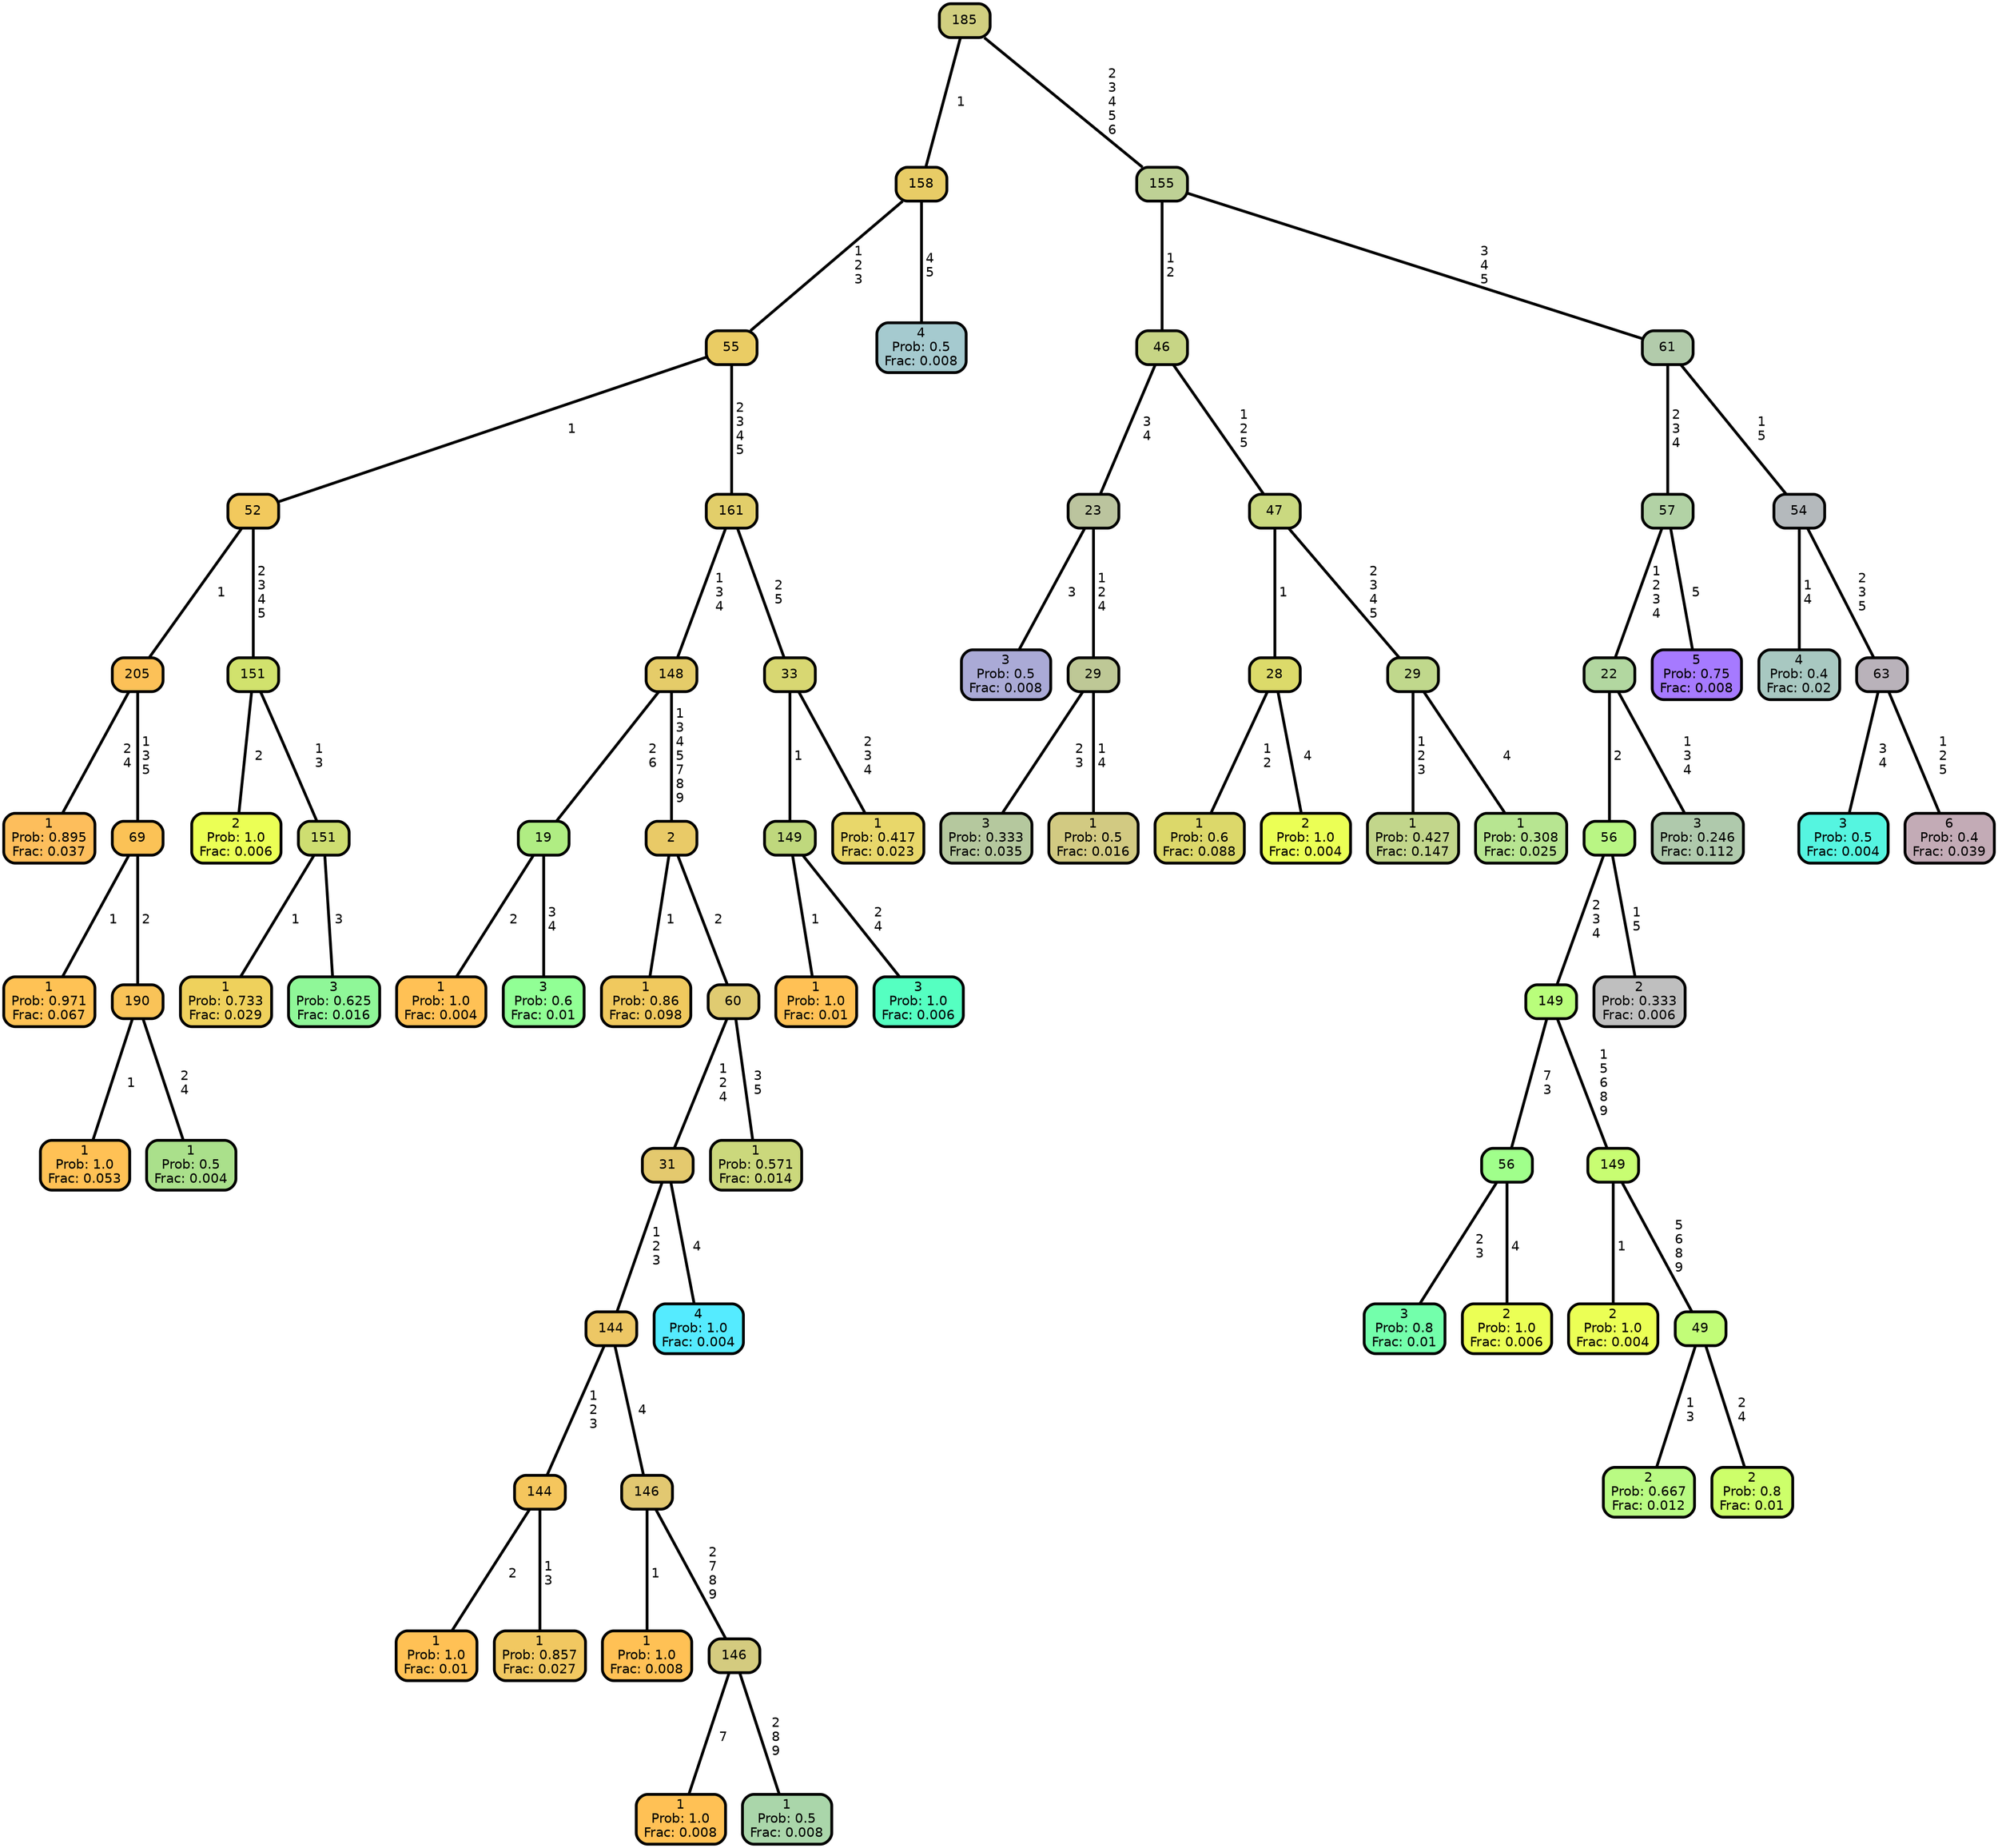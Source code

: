 graph Tree {
node [shape=box, style="filled, rounded",color="black",penwidth="3",fontcolor="black",                 fontname=helvetica] ;
graph [ranksep="0 equally", splines=straight,                 bgcolor=transparent, dpi=200] ;
edge [fontname=helvetica, color=black] ;
0 [label="1
Prob: 0.895
Frac: 0.037", fillcolor="#fdbe5c"] ;
1 [label="205", fillcolor="#fcc158"] ;
2 [label="1
Prob: 0.971
Frac: 0.067", fillcolor="#fec255"] ;
3 [label="69", fillcolor="#fbc256"] ;
4 [label="1
Prob: 1.0
Frac: 0.053", fillcolor="#ffc155"] ;
5 [label="190", fillcolor="#f9c358"] ;
6 [label="1
Prob: 0.5
Frac: 0.004", fillcolor="#aae08b"] ;
7 [label="52", fillcolor="#f2c95d"] ;
8 [label="2
Prob: 1.0
Frac: 0.006", fillcolor="#ebff55"] ;
9 [label="151", fillcolor="#d1e26d"] ;
10 [label="1
Prob: 0.733
Frac: 0.029", fillcolor="#efd15c"] ;
11 [label="151", fillcolor="#cede71"] ;
12 [label="3
Prob: 0.625
Frac: 0.016", fillcolor="#8ff798"] ;
13 [label="55", fillcolor="#eacc64"] ;
14 [label="1
Prob: 1.0
Frac: 0.004", fillcolor="#ffc155"] ;
15 [label="19", fillcolor="#b0ed83"] ;
16 [label="3
Prob: 0.6
Frac: 0.01", fillcolor="#91ff95"] ;
17 [label="148", fillcolor="#e5cc69"] ;
18 [label="1
Prob: 0.86
Frac: 0.098", fillcolor="#f0c95e"] ;
19 [label="2", fillcolor="#e9ca67"] ;
20 [label="1
Prob: 1.0
Frac: 0.01", fillcolor="#ffc155"] ;
21 [label="144", fillcolor="#f5c65d"] ;
22 [label="1
Prob: 0.857
Frac: 0.027", fillcolor="#f1c861"] ;
23 [label="144", fillcolor="#edc765"] ;
24 [label="1
Prob: 1.0
Frac: 0.008", fillcolor="#ffc155"] ;
25 [label="146", fillcolor="#e2c871"] ;
26 [label="1
Prob: 1.0
Frac: 0.008", fillcolor="#ffc155"] ;
27 [label="146", fillcolor="#d4cb7f"] ;
28 [label="1
Prob: 0.5
Frac: 0.008", fillcolor="#aad6aa"] ;
29 [label="31", fillcolor="#e4c96e"] ;
30 [label="4
Prob: 1.0
Frac: 0.004", fillcolor="#55ebff"] ;
31 [label="60", fillcolor="#e0cb71"] ;
32 [label="1
Prob: 0.571
Frac: 0.014", fillcolor="#cbd87c"] ;
33 [label="161", fillcolor="#e2ce6a"] ;
34 [label="1
Prob: 1.0
Frac: 0.01", fillcolor="#ffc155"] ;
35 [label="149", fillcolor="#bfd87d"] ;
36 [label="3
Prob: 1.0
Frac: 0.006", fillcolor="#55ffc1"] ;
37 [label="33", fillcolor="#d8d772"] ;
38 [label="1
Prob: 0.417
Frac: 0.023", fillcolor="#e8d76a"] ;
39 [label="158", fillcolor="#e8cc66"] ;
40 [label="4
Prob: 0.5
Frac: 0.008", fillcolor="#a5cacf"] ;
41 [label="185", fillcolor="#d1cf80"] ;
42 [label="3
Prob: 0.5
Frac: 0.008", fillcolor="#aaaad6"] ;
43 [label="23", fillcolor="#bbc49e"] ;
44 [label="3
Prob: 0.333
Frac: 0.035", fillcolor="#b5c89e"] ;
45 [label="29", fillcolor="#bec896"] ;
46 [label="1
Prob: 0.5
Frac: 0.016", fillcolor="#d2ca82"] ;
47 [label="46", fillcolor="#c7d585"] ;
48 [label="1
Prob: 0.6
Frac: 0.088", fillcolor="#dcd86a"] ;
49 [label="28", fillcolor="#dcda6a"] ;
50 [label="2
Prob: 1.0
Frac: 0.004", fillcolor="#ebff55"] ;
51 [label="47", fillcolor="#cad980"] ;
52 [label="1
Prob: 0.427
Frac: 0.147", fillcolor="#c2d68b"] ;
53 [label="29", fillcolor="#c0d88c"] ;
54 [label="1
Prob: 0.308
Frac: 0.025", fillcolor="#b7e591"] ;
55 [label="155", fillcolor="#bed195"] ;
56 [label="3
Prob: 0.8
Frac: 0.01", fillcolor="#73ffab"] ;
57 [label="56", fillcolor="#a0ff8b"] ;
58 [label="2
Prob: 1.0
Frac: 0.006", fillcolor="#ebff55"] ;
59 [label="149", fillcolor="#b9fe7b"] ;
60 [label="2
Prob: 1.0
Frac: 0.004", fillcolor="#ebff55"] ;
61 [label="149", fillcolor="#c8fd72"] ;
62 [label="2
Prob: 0.667
Frac: 0.012", fillcolor="#b9fb83"] ;
63 [label="49", fillcolor="#c2fd78"] ;
64 [label="2
Prob: 0.8
Frac: 0.01", fillcolor="#cdff6a"] ;
65 [label="56", fillcolor="#b9f684"] ;
66 [label="2
Prob: 0.333
Frac: 0.006", fillcolor="#bfbfbf"] ;
67 [label="22", fillcolor="#b2d7a0"] ;
68 [label="3
Prob: 0.246
Frac: 0.112", fillcolor="#afc9ac"] ;
69 [label="57", fillcolor="#b2d2a5"] ;
70 [label="5
Prob: 0.75
Frac: 0.008", fillcolor="#a67aff"] ;
71 [label="61", fillcolor="#b2cbab"] ;
72 [label="4
Prob: 0.4
Frac: 0.02", fillcolor="#a8c8c1"] ;
73 [label="54", fillcolor="#b4b9bc"] ;
74 [label="3
Prob: 0.5
Frac: 0.004", fillcolor="#55f5e0"] ;
75 [label="63", fillcolor="#b9b2ba"] ;
76 [label="6
Prob: 0.4
Frac: 0.039", fillcolor="#c3abb6"] ;
1 -- 0 [label=" 2\n 4",penwidth=3] ;
1 -- 3 [label=" 1\n 3\n 5",penwidth=3] ;
3 -- 2 [label=" 1",penwidth=3] ;
3 -- 5 [label=" 2",penwidth=3] ;
5 -- 4 [label=" 1",penwidth=3] ;
5 -- 6 [label=" 2\n 4",penwidth=3] ;
7 -- 1 [label=" 1",penwidth=3] ;
7 -- 9 [label=" 2\n 3\n 4\n 5",penwidth=3] ;
9 -- 8 [label=" 2",penwidth=3] ;
9 -- 11 [label=" 1\n 3",penwidth=3] ;
11 -- 10 [label=" 1",penwidth=3] ;
11 -- 12 [label=" 3",penwidth=3] ;
13 -- 7 [label=" 1",penwidth=3] ;
13 -- 33 [label=" 2\n 3\n 4\n 5",penwidth=3] ;
15 -- 14 [label=" 2",penwidth=3] ;
15 -- 16 [label=" 3\n 4",penwidth=3] ;
17 -- 15 [label=" 2\n 6",penwidth=3] ;
17 -- 19 [label=" 1\n 3\n 4\n 5\n 7\n 8\n 9",penwidth=3] ;
19 -- 18 [label=" 1",penwidth=3] ;
19 -- 31 [label=" 2",penwidth=3] ;
21 -- 20 [label=" 2",penwidth=3] ;
21 -- 22 [label=" 1\n 3",penwidth=3] ;
23 -- 21 [label=" 1\n 2\n 3",penwidth=3] ;
23 -- 25 [label=" 4",penwidth=3] ;
25 -- 24 [label=" 1",penwidth=3] ;
25 -- 27 [label=" 2\n 7\n 8\n 9",penwidth=3] ;
27 -- 26 [label=" 7",penwidth=3] ;
27 -- 28 [label=" 2\n 8\n 9",penwidth=3] ;
29 -- 23 [label=" 1\n 2\n 3",penwidth=3] ;
29 -- 30 [label=" 4",penwidth=3] ;
31 -- 29 [label=" 1\n 2\n 4",penwidth=3] ;
31 -- 32 [label=" 3\n 5",penwidth=3] ;
33 -- 17 [label=" 1\n 3\n 4",penwidth=3] ;
33 -- 37 [label=" 2\n 5",penwidth=3] ;
35 -- 34 [label=" 1",penwidth=3] ;
35 -- 36 [label=" 2\n 4",penwidth=3] ;
37 -- 35 [label=" 1",penwidth=3] ;
37 -- 38 [label=" 2\n 3\n 4",penwidth=3] ;
39 -- 13 [label=" 1\n 2\n 3",penwidth=3] ;
39 -- 40 [label=" 4\n 5",penwidth=3] ;
41 -- 39 [label=" 1",penwidth=3] ;
41 -- 55 [label=" 2\n 3\n 4\n 5\n 6",penwidth=3] ;
43 -- 42 [label=" 3",penwidth=3] ;
43 -- 45 [label=" 1\n 2\n 4",penwidth=3] ;
45 -- 44 [label=" 2\n 3",penwidth=3] ;
45 -- 46 [label=" 1\n 4",penwidth=3] ;
47 -- 43 [label=" 3\n 4",penwidth=3] ;
47 -- 51 [label=" 1\n 2\n 5",penwidth=3] ;
49 -- 48 [label=" 1\n 2",penwidth=3] ;
49 -- 50 [label=" 4",penwidth=3] ;
51 -- 49 [label=" 1",penwidth=3] ;
51 -- 53 [label=" 2\n 3\n 4\n 5",penwidth=3] ;
53 -- 52 [label=" 1\n 2\n 3",penwidth=3] ;
53 -- 54 [label=" 4",penwidth=3] ;
55 -- 47 [label=" 1\n 2",penwidth=3] ;
55 -- 71 [label=" 3\n 4\n 5",penwidth=3] ;
57 -- 56 [label=" 2\n 3",penwidth=3] ;
57 -- 58 [label=" 4",penwidth=3] ;
59 -- 57 [label=" 7\n 3",penwidth=3] ;
59 -- 61 [label=" 1\n 5\n 6\n 8\n 9",penwidth=3] ;
61 -- 60 [label=" 1",penwidth=3] ;
61 -- 63 [label=" 5\n 6\n 8\n 9",penwidth=3] ;
63 -- 62 [label=" 1\n 3",penwidth=3] ;
63 -- 64 [label=" 2\n 4",penwidth=3] ;
65 -- 59 [label=" 2\n 3\n 4",penwidth=3] ;
65 -- 66 [label=" 1\n 5",penwidth=3] ;
67 -- 65 [label=" 2",penwidth=3] ;
67 -- 68 [label=" 1\n 3\n 4",penwidth=3] ;
69 -- 67 [label=" 1\n 2\n 3\n 4",penwidth=3] ;
69 -- 70 [label=" 5",penwidth=3] ;
71 -- 69 [label=" 2\n 3\n 4",penwidth=3] ;
71 -- 73 [label=" 1\n 5",penwidth=3] ;
73 -- 72 [label=" 1\n 4",penwidth=3] ;
73 -- 75 [label=" 2\n 3\n 5",penwidth=3] ;
75 -- 74 [label=" 3\n 4",penwidth=3] ;
75 -- 76 [label=" 1\n 2\n 5",penwidth=3] ;
{rank = same;}}